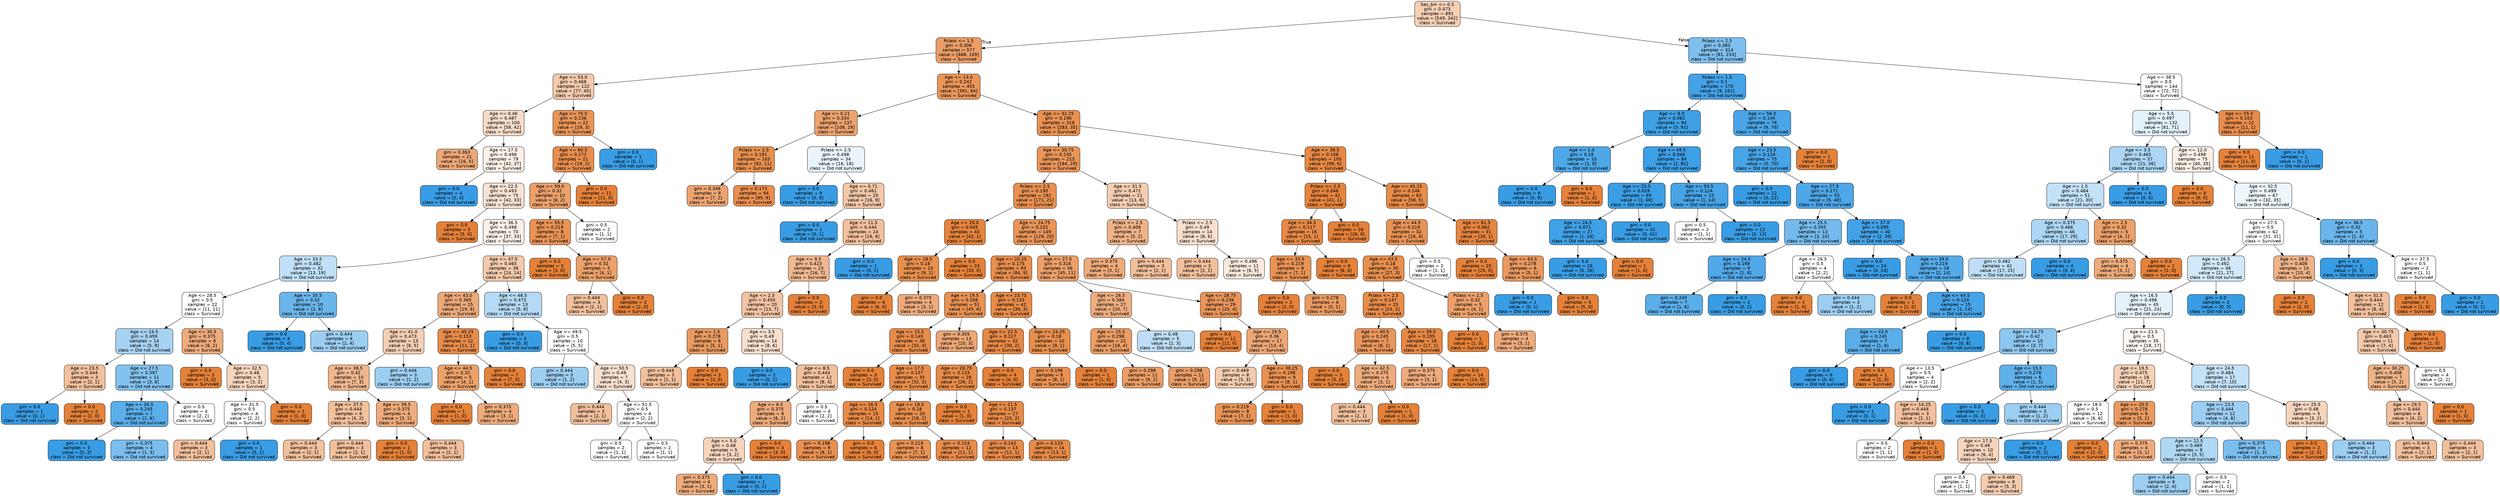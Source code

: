 digraph Tree {
node [shape=box, style="filled, rounded", color="black", fontname=helvetica] ;
edge [fontname=helvetica] ;
0 [label="Sex_bin <= 0.5\ngini = 0.473\nsamples = 891\nvalue = [549, 342]\nclass = Survived", fillcolor="#e5813960"] ;
1 [label="Pclass <= 1.5\ngini = 0.306\nsamples = 577\nvalue = [468, 109]\nclass = Survived", fillcolor="#e58139c4"] ;
0 -> 1 [labeldistance=2.5, labelangle=45, headlabel="True"] ;
2 [label="Age <= 53.0\ngini = 0.466\nsamples = 122\nvalue = [77, 45]\nclass = Survived", fillcolor="#e581396a"] ;
1 -> 2 ;
3 [label="Age <= 0.46\ngini = 0.487\nsamples = 100\nvalue = [58, 42]\nclass = Survived", fillcolor="#e5813946"] ;
2 -> 3 ;
4 [label="gini = 0.363\nsamples = 21\nvalue = [16, 5]\nclass = Survived", fillcolor="#e58139af"] ;
3 -> 4 ;
5 [label="Age <= 17.5\ngini = 0.498\nsamples = 79\nvalue = [42, 37]\nclass = Survived", fillcolor="#e581391e"] ;
3 -> 5 ;
6 [label="gini = 0.0\nsamples = 4\nvalue = [0, 4]\nclass = Did not survived", fillcolor="#399de5ff"] ;
5 -> 6 ;
7 [label="Age <= 22.5\ngini = 0.493\nsamples = 75\nvalue = [42, 33]\nclass = Survived", fillcolor="#e5813937"] ;
5 -> 7 ;
8 [label="gini = 0.0\nsamples = 5\nvalue = [5, 0]\nclass = Survived", fillcolor="#e58139ff"] ;
7 -> 8 ;
9 [label="Age <= 36.5\ngini = 0.498\nsamples = 70\nvalue = [37, 33]\nclass = Survived", fillcolor="#e581391c"] ;
7 -> 9 ;
10 [label="Age <= 33.5\ngini = 0.482\nsamples = 32\nvalue = [13, 19]\nclass = Did not survived", fillcolor="#399de551"] ;
9 -> 10 ;
11 [label="Age <= 28.5\ngini = 0.5\nsamples = 22\nvalue = [11, 11]\nclass = Survived", fillcolor="#e5813900"] ;
10 -> 11 ;
12 [label="Age <= 24.5\ngini = 0.459\nsamples = 14\nvalue = [5, 9]\nclass = Did not survived", fillcolor="#399de571"] ;
11 -> 12 ;
13 [label="Age <= 23.5\ngini = 0.444\nsamples = 3\nvalue = [2, 1]\nclass = Survived", fillcolor="#e581397f"] ;
12 -> 13 ;
14 [label="gini = 0.0\nsamples = 1\nvalue = [0, 1]\nclass = Did not survived", fillcolor="#399de5ff"] ;
13 -> 14 ;
15 [label="gini = 0.0\nsamples = 2\nvalue = [2, 0]\nclass = Survived", fillcolor="#e58139ff"] ;
13 -> 15 ;
16 [label="Age <= 27.5\ngini = 0.397\nsamples = 11\nvalue = [3, 8]\nclass = Did not survived", fillcolor="#399de59f"] ;
12 -> 16 ;
17 [label="Age <= 26.5\ngini = 0.245\nsamples = 7\nvalue = [1, 6]\nclass = Did not survived", fillcolor="#399de5d4"] ;
16 -> 17 ;
18 [label="gini = 0.0\nsamples = 3\nvalue = [0, 3]\nclass = Did not survived", fillcolor="#399de5ff"] ;
17 -> 18 ;
19 [label="gini = 0.375\nsamples = 4\nvalue = [1, 3]\nclass = Did not survived", fillcolor="#399de5aa"] ;
17 -> 19 ;
20 [label="gini = 0.5\nsamples = 4\nvalue = [2, 2]\nclass = Survived", fillcolor="#e5813900"] ;
16 -> 20 ;
21 [label="Age <= 30.5\ngini = 0.375\nsamples = 8\nvalue = [6, 2]\nclass = Survived", fillcolor="#e58139aa"] ;
11 -> 21 ;
22 [label="gini = 0.0\nsamples = 3\nvalue = [3, 0]\nclass = Survived", fillcolor="#e58139ff"] ;
21 -> 22 ;
23 [label="Age <= 32.5\ngini = 0.48\nsamples = 5\nvalue = [3, 2]\nclass = Survived", fillcolor="#e5813955"] ;
21 -> 23 ;
24 [label="Age <= 31.5\ngini = 0.5\nsamples = 4\nvalue = [2, 2]\nclass = Survived", fillcolor="#e5813900"] ;
23 -> 24 ;
25 [label="gini = 0.444\nsamples = 3\nvalue = [2, 1]\nclass = Survived", fillcolor="#e581397f"] ;
24 -> 25 ;
26 [label="gini = 0.0\nsamples = 1\nvalue = [0, 1]\nclass = Did not survived", fillcolor="#399de5ff"] ;
24 -> 26 ;
27 [label="gini = 0.0\nsamples = 1\nvalue = [1, 0]\nclass = Survived", fillcolor="#e58139ff"] ;
23 -> 27 ;
28 [label="Age <= 35.5\ngini = 0.32\nsamples = 10\nvalue = [2, 8]\nclass = Did not survived", fillcolor="#399de5bf"] ;
10 -> 28 ;
29 [label="gini = 0.0\nsamples = 4\nvalue = [0, 4]\nclass = Did not survived", fillcolor="#399de5ff"] ;
28 -> 29 ;
30 [label="gini = 0.444\nsamples = 6\nvalue = [2, 4]\nclass = Did not survived", fillcolor="#399de57f"] ;
28 -> 30 ;
31 [label="Age <= 47.5\ngini = 0.465\nsamples = 38\nvalue = [24, 14]\nclass = Survived", fillcolor="#e581396a"] ;
9 -> 31 ;
32 [label="Age <= 43.0\ngini = 0.365\nsamples = 25\nvalue = [19, 6]\nclass = Survived", fillcolor="#e58139ae"] ;
31 -> 32 ;
33 [label="Age <= 41.0\ngini = 0.473\nsamples = 13\nvalue = [8, 5]\nclass = Survived", fillcolor="#e5813960"] ;
32 -> 33 ;
34 [label="Age <= 38.5\ngini = 0.42\nsamples = 10\nvalue = [7, 3]\nclass = Survived", fillcolor="#e5813992"] ;
33 -> 34 ;
35 [label="Age <= 37.5\ngini = 0.444\nsamples = 6\nvalue = [4, 2]\nclass = Survived", fillcolor="#e581397f"] ;
34 -> 35 ;
36 [label="gini = 0.444\nsamples = 3\nvalue = [2, 1]\nclass = Survived", fillcolor="#e581397f"] ;
35 -> 36 ;
37 [label="gini = 0.444\nsamples = 3\nvalue = [2, 1]\nclass = Survived", fillcolor="#e581397f"] ;
35 -> 37 ;
38 [label="Age <= 39.5\ngini = 0.375\nsamples = 4\nvalue = [3, 1]\nclass = Survived", fillcolor="#e58139aa"] ;
34 -> 38 ;
39 [label="gini = 0.0\nsamples = 1\nvalue = [1, 0]\nclass = Survived", fillcolor="#e58139ff"] ;
38 -> 39 ;
40 [label="gini = 0.444\nsamples = 3\nvalue = [2, 1]\nclass = Survived", fillcolor="#e581397f"] ;
38 -> 40 ;
41 [label="gini = 0.444\nsamples = 3\nvalue = [1, 2]\nclass = Did not survived", fillcolor="#399de57f"] ;
33 -> 41 ;
42 [label="Age <= 45.25\ngini = 0.153\nsamples = 12\nvalue = [11, 1]\nclass = Survived", fillcolor="#e58139e8"] ;
32 -> 42 ;
43 [label="Age <= 44.5\ngini = 0.32\nsamples = 5\nvalue = [4, 1]\nclass = Survived", fillcolor="#e58139bf"] ;
42 -> 43 ;
44 [label="gini = 0.0\nsamples = 1\nvalue = [1, 0]\nclass = Survived", fillcolor="#e58139ff"] ;
43 -> 44 ;
45 [label="gini = 0.375\nsamples = 4\nvalue = [3, 1]\nclass = Survived", fillcolor="#e58139aa"] ;
43 -> 45 ;
46 [label="gini = 0.0\nsamples = 7\nvalue = [7, 0]\nclass = Survived", fillcolor="#e58139ff"] ;
42 -> 46 ;
47 [label="Age <= 48.5\ngini = 0.473\nsamples = 13\nvalue = [5, 8]\nclass = Did not survived", fillcolor="#399de560"] ;
31 -> 47 ;
48 [label="gini = 0.0\nsamples = 3\nvalue = [0, 3]\nclass = Did not survived", fillcolor="#399de5ff"] ;
47 -> 48 ;
49 [label="Age <= 49.5\ngini = 0.5\nsamples = 10\nvalue = [5, 5]\nclass = Survived", fillcolor="#e5813900"] ;
47 -> 49 ;
50 [label="gini = 0.444\nsamples = 3\nvalue = [1, 2]\nclass = Did not survived", fillcolor="#399de57f"] ;
49 -> 50 ;
51 [label="Age <= 50.5\ngini = 0.49\nsamples = 7\nvalue = [4, 3]\nclass = Survived", fillcolor="#e5813940"] ;
49 -> 51 ;
52 [label="gini = 0.444\nsamples = 3\nvalue = [2, 1]\nclass = Survived", fillcolor="#e581397f"] ;
51 -> 52 ;
53 [label="Age <= 51.5\ngini = 0.5\nsamples = 4\nvalue = [2, 2]\nclass = Survived", fillcolor="#e5813900"] ;
51 -> 53 ;
54 [label="gini = 0.5\nsamples = 2\nvalue = [1, 1]\nclass = Survived", fillcolor="#e5813900"] ;
53 -> 54 ;
55 [label="gini = 0.5\nsamples = 2\nvalue = [1, 1]\nclass = Survived", fillcolor="#e5813900"] ;
53 -> 55 ;
56 [label="Age <= 75.5\ngini = 0.236\nsamples = 22\nvalue = [19, 3]\nclass = Survived", fillcolor="#e58139d7"] ;
2 -> 56 ;
57 [label="Age <= 60.5\ngini = 0.172\nsamples = 21\nvalue = [19, 2]\nclass = Survived", fillcolor="#e58139e4"] ;
56 -> 57 ;
58 [label="Age <= 59.0\ngini = 0.32\nsamples = 10\nvalue = [8, 2]\nclass = Survived", fillcolor="#e58139bf"] ;
57 -> 58 ;
59 [label="Age <= 55.5\ngini = 0.219\nsamples = 8\nvalue = [7, 1]\nclass = Survived", fillcolor="#e58139db"] ;
58 -> 59 ;
60 [label="gini = 0.0\nsamples = 3\nvalue = [3, 0]\nclass = Survived", fillcolor="#e58139ff"] ;
59 -> 60 ;
61 [label="Age <= 57.0\ngini = 0.32\nsamples = 5\nvalue = [4, 1]\nclass = Survived", fillcolor="#e58139bf"] ;
59 -> 61 ;
62 [label="gini = 0.444\nsamples = 3\nvalue = [2, 1]\nclass = Survived", fillcolor="#e581397f"] ;
61 -> 62 ;
63 [label="gini = 0.0\nsamples = 2\nvalue = [2, 0]\nclass = Survived", fillcolor="#e58139ff"] ;
61 -> 63 ;
64 [label="gini = 0.5\nsamples = 2\nvalue = [1, 1]\nclass = Survived", fillcolor="#e5813900"] ;
58 -> 64 ;
65 [label="gini = 0.0\nsamples = 11\nvalue = [11, 0]\nclass = Survived", fillcolor="#e58139ff"] ;
57 -> 65 ;
66 [label="gini = 0.0\nsamples = 1\nvalue = [0, 1]\nclass = Did not survived", fillcolor="#399de5ff"] ;
56 -> 66 ;
67 [label="Age <= 13.0\ngini = 0.242\nsamples = 455\nvalue = [391, 64]\nclass = Survived", fillcolor="#e58139d5"] ;
1 -> 67 ;
68 [label="Age <= 0.21\ngini = 0.334\nsamples = 137\nvalue = [108, 29]\nclass = Survived", fillcolor="#e58139bb"] ;
67 -> 68 ;
69 [label="Pclass <= 2.5\ngini = 0.191\nsamples = 103\nvalue = [92, 11]\nclass = Survived", fillcolor="#e58139e1"] ;
68 -> 69 ;
70 [label="gini = 0.346\nsamples = 9\nvalue = [7, 2]\nclass = Survived", fillcolor="#e58139b6"] ;
69 -> 70 ;
71 [label="gini = 0.173\nsamples = 94\nvalue = [85, 9]\nclass = Survived", fillcolor="#e58139e4"] ;
69 -> 71 ;
72 [label="Pclass <= 2.5\ngini = 0.498\nsamples = 34\nvalue = [16, 18]\nclass = Did not survived", fillcolor="#399de51c"] ;
68 -> 72 ;
73 [label="gini = 0.0\nsamples = 9\nvalue = [0, 9]\nclass = Did not survived", fillcolor="#399de5ff"] ;
72 -> 73 ;
74 [label="Age <= 0.71\ngini = 0.461\nsamples = 25\nvalue = [16, 9]\nclass = Survived", fillcolor="#e5813970"] ;
72 -> 74 ;
75 [label="gini = 0.0\nsamples = 1\nvalue = [0, 1]\nclass = Did not survived", fillcolor="#399de5ff"] ;
74 -> 75 ;
76 [label="Age <= 11.5\ngini = 0.444\nsamples = 24\nvalue = [16, 8]\nclass = Survived", fillcolor="#e581397f"] ;
74 -> 76 ;
77 [label="Age <= 9.5\ngini = 0.423\nsamples = 23\nvalue = [16, 7]\nclass = Survived", fillcolor="#e581398f"] ;
76 -> 77 ;
78 [label="Age <= 2.5\ngini = 0.455\nsamples = 20\nvalue = [13, 7]\nclass = Survived", fillcolor="#e5813976"] ;
77 -> 78 ;
79 [label="Age <= 1.5\ngini = 0.278\nsamples = 6\nvalue = [5, 1]\nclass = Survived", fillcolor="#e58139cc"] ;
78 -> 79 ;
80 [label="gini = 0.444\nsamples = 3\nvalue = [2, 1]\nclass = Survived", fillcolor="#e581397f"] ;
79 -> 80 ;
81 [label="gini = 0.0\nsamples = 3\nvalue = [3, 0]\nclass = Survived", fillcolor="#e58139ff"] ;
79 -> 81 ;
82 [label="Age <= 3.5\ngini = 0.49\nsamples = 14\nvalue = [8, 6]\nclass = Survived", fillcolor="#e5813940"] ;
78 -> 82 ;
83 [label="gini = 0.0\nsamples = 2\nvalue = [0, 2]\nclass = Did not survived", fillcolor="#399de5ff"] ;
82 -> 83 ;
84 [label="Age <= 8.5\ngini = 0.444\nsamples = 12\nvalue = [8, 4]\nclass = Survived", fillcolor="#e581397f"] ;
82 -> 84 ;
85 [label="Age <= 6.5\ngini = 0.375\nsamples = 8\nvalue = [6, 2]\nclass = Survived", fillcolor="#e58139aa"] ;
84 -> 85 ;
86 [label="Age <= 5.0\ngini = 0.48\nsamples = 5\nvalue = [3, 2]\nclass = Survived", fillcolor="#e5813955"] ;
85 -> 86 ;
87 [label="gini = 0.375\nsamples = 4\nvalue = [3, 1]\nclass = Survived", fillcolor="#e58139aa"] ;
86 -> 87 ;
88 [label="gini = 0.0\nsamples = 1\nvalue = [0, 1]\nclass = Did not survived", fillcolor="#399de5ff"] ;
86 -> 88 ;
89 [label="gini = 0.0\nsamples = 3\nvalue = [3, 0]\nclass = Survived", fillcolor="#e58139ff"] ;
85 -> 89 ;
90 [label="gini = 0.5\nsamples = 4\nvalue = [2, 2]\nclass = Survived", fillcolor="#e5813900"] ;
84 -> 90 ;
91 [label="gini = 0.0\nsamples = 3\nvalue = [3, 0]\nclass = Survived", fillcolor="#e58139ff"] ;
77 -> 91 ;
92 [label="gini = 0.0\nsamples = 1\nvalue = [0, 1]\nclass = Did not survived", fillcolor="#399de5ff"] ;
76 -> 92 ;
93 [label="Age <= 32.25\ngini = 0.196\nsamples = 318\nvalue = [283, 35]\nclass = Survived", fillcolor="#e58139df"] ;
67 -> 93 ;
94 [label="Age <= 30.75\ngini = 0.235\nsamples = 213\nvalue = [184, 29]\nclass = Survived", fillcolor="#e58139d7"] ;
93 -> 94 ;
95 [label="Pclass <= 2.5\ngini = 0.195\nsamples = 192\nvalue = [171, 21]\nclass = Survived", fillcolor="#e58139e0"] ;
94 -> 95 ;
96 [label="Age <= 20.0\ngini = 0.045\nsamples = 43\nvalue = [42, 1]\nclass = Survived", fillcolor="#e58139f9"] ;
95 -> 96 ;
97 [label="Age <= 18.5\ngini = 0.18\nsamples = 10\nvalue = [9, 1]\nclass = Survived", fillcolor="#e58139e3"] ;
96 -> 97 ;
98 [label="gini = 0.0\nsamples = 6\nvalue = [6, 0]\nclass = Survived", fillcolor="#e58139ff"] ;
97 -> 98 ;
99 [label="gini = 0.375\nsamples = 4\nvalue = [3, 1]\nclass = Survived", fillcolor="#e58139aa"] ;
97 -> 99 ;
100 [label="gini = 0.0\nsamples = 33\nvalue = [33, 0]\nclass = Survived", fillcolor="#e58139ff"] ;
96 -> 100 ;
101 [label="Age <= 24.75\ngini = 0.232\nsamples = 149\nvalue = [129, 20]\nclass = Survived", fillcolor="#e58139d7"] ;
95 -> 101 ;
102 [label="Age <= 20.25\ngini = 0.175\nsamples = 93\nvalue = [84, 9]\nclass = Survived", fillcolor="#e58139e4"] ;
101 -> 102 ;
103 [label="Age <= 19.5\ngini = 0.208\nsamples = 51\nvalue = [45, 6]\nclass = Survived", fillcolor="#e58139dd"] ;
102 -> 103 ;
104 [label="Age <= 15.5\ngini = 0.145\nsamples = 38\nvalue = [35, 3]\nclass = Survived", fillcolor="#e58139e9"] ;
103 -> 104 ;
105 [label="gini = 0.0\nsamples = 3\nvalue = [3, 0]\nclass = Survived", fillcolor="#e58139ff"] ;
104 -> 105 ;
106 [label="Age <= 17.5\ngini = 0.157\nsamples = 35\nvalue = [32, 3]\nclass = Survived", fillcolor="#e58139e7"] ;
104 -> 106 ;
107 [label="Age <= 16.5\ngini = 0.124\nsamples = 15\nvalue = [14, 1]\nclass = Survived", fillcolor="#e58139ed"] ;
106 -> 107 ;
108 [label="gini = 0.198\nsamples = 9\nvalue = [8, 1]\nclass = Survived", fillcolor="#e58139df"] ;
107 -> 108 ;
109 [label="gini = 0.0\nsamples = 6\nvalue = [6, 0]\nclass = Survived", fillcolor="#e58139ff"] ;
107 -> 109 ;
110 [label="Age <= 18.5\ngini = 0.18\nsamples = 20\nvalue = [18, 2]\nclass = Survived", fillcolor="#e58139e3"] ;
106 -> 110 ;
111 [label="gini = 0.219\nsamples = 8\nvalue = [7, 1]\nclass = Survived", fillcolor="#e58139db"] ;
110 -> 111 ;
112 [label="gini = 0.153\nsamples = 12\nvalue = [11, 1]\nclass = Survived", fillcolor="#e58139e8"] ;
110 -> 112 ;
113 [label="gini = 0.355\nsamples = 13\nvalue = [10, 3]\nclass = Survived", fillcolor="#e58139b3"] ;
103 -> 113 ;
114 [label="Age <= 23.75\ngini = 0.133\nsamples = 42\nvalue = [39, 3]\nclass = Survived", fillcolor="#e58139eb"] ;
102 -> 114 ;
115 [label="Age <= 22.5\ngini = 0.117\nsamples = 32\nvalue = [30, 2]\nclass = Survived", fillcolor="#e58139ee"] ;
114 -> 115 ;
116 [label="Age <= 20.75\ngini = 0.133\nsamples = 28\nvalue = [26, 2]\nclass = Survived", fillcolor="#e58139eb"] ;
115 -> 116 ;
117 [label="gini = 0.0\nsamples = 1\nvalue = [1, 0]\nclass = Survived", fillcolor="#e58139ff"] ;
116 -> 117 ;
118 [label="Age <= 21.5\ngini = 0.137\nsamples = 27\nvalue = [25, 2]\nclass = Survived", fillcolor="#e58139eb"] ;
116 -> 118 ;
119 [label="gini = 0.142\nsamples = 13\nvalue = [12, 1]\nclass = Survived", fillcolor="#e58139ea"] ;
118 -> 119 ;
120 [label="gini = 0.133\nsamples = 14\nvalue = [13, 1]\nclass = Survived", fillcolor="#e58139eb"] ;
118 -> 120 ;
121 [label="gini = 0.0\nsamples = 4\nvalue = [4, 0]\nclass = Survived", fillcolor="#e58139ff"] ;
115 -> 121 ;
122 [label="Age <= 24.25\ngini = 0.18\nsamples = 10\nvalue = [9, 1]\nclass = Survived", fillcolor="#e58139e3"] ;
114 -> 122 ;
123 [label="gini = 0.198\nsamples = 9\nvalue = [8, 1]\nclass = Survived", fillcolor="#e58139df"] ;
122 -> 123 ;
124 [label="gini = 0.0\nsamples = 1\nvalue = [1, 0]\nclass = Survived", fillcolor="#e58139ff"] ;
122 -> 124 ;
125 [label="Age <= 27.5\ngini = 0.316\nsamples = 56\nvalue = [45, 11]\nclass = Survived", fillcolor="#e58139c1"] ;
101 -> 125 ;
126 [label="Age <= 26.5\ngini = 0.384\nsamples = 27\nvalue = [20, 7]\nclass = Survived", fillcolor="#e58139a6"] ;
125 -> 126 ;
127 [label="Age <= 25.5\ngini = 0.298\nsamples = 22\nvalue = [18, 4]\nclass = Survived", fillcolor="#e58139c6"] ;
126 -> 127 ;
128 [label="gini = 0.298\nsamples = 11\nvalue = [9, 2]\nclass = Survived", fillcolor="#e58139c6"] ;
127 -> 128 ;
129 [label="gini = 0.298\nsamples = 11\nvalue = [9, 2]\nclass = Survived", fillcolor="#e58139c6"] ;
127 -> 129 ;
130 [label="gini = 0.48\nsamples = 5\nvalue = [2, 3]\nclass = Did not survived", fillcolor="#399de555"] ;
126 -> 130 ;
131 [label="Age <= 28.75\ngini = 0.238\nsamples = 29\nvalue = [25, 4]\nclass = Survived", fillcolor="#e58139d6"] ;
125 -> 131 ;
132 [label="gini = 0.0\nsamples = 12\nvalue = [12, 0]\nclass = Survived", fillcolor="#e58139ff"] ;
131 -> 132 ;
133 [label="Age <= 29.5\ngini = 0.36\nsamples = 17\nvalue = [13, 4]\nclass = Survived", fillcolor="#e58139b1"] ;
131 -> 133 ;
134 [label="gini = 0.469\nsamples = 8\nvalue = [5, 3]\nclass = Survived", fillcolor="#e5813966"] ;
133 -> 134 ;
135 [label="Age <= 30.25\ngini = 0.198\nsamples = 9\nvalue = [8, 1]\nclass = Survived", fillcolor="#e58139df"] ;
133 -> 135 ;
136 [label="gini = 0.219\nsamples = 8\nvalue = [7, 1]\nclass = Survived", fillcolor="#e58139db"] ;
135 -> 136 ;
137 [label="gini = 0.0\nsamples = 1\nvalue = [1, 0]\nclass = Survived", fillcolor="#e58139ff"] ;
135 -> 137 ;
138 [label="Age <= 31.5\ngini = 0.472\nsamples = 21\nvalue = [13, 8]\nclass = Survived", fillcolor="#e5813962"] ;
94 -> 138 ;
139 [label="Pclass <= 2.5\ngini = 0.408\nsamples = 7\nvalue = [5, 2]\nclass = Survived", fillcolor="#e5813999"] ;
138 -> 139 ;
140 [label="gini = 0.375\nsamples = 4\nvalue = [3, 1]\nclass = Survived", fillcolor="#e58139aa"] ;
139 -> 140 ;
141 [label="gini = 0.444\nsamples = 3\nvalue = [2, 1]\nclass = Survived", fillcolor="#e581397f"] ;
139 -> 141 ;
142 [label="Pclass <= 2.5\ngini = 0.49\nsamples = 14\nvalue = [8, 6]\nclass = Survived", fillcolor="#e5813940"] ;
138 -> 142 ;
143 [label="gini = 0.444\nsamples = 3\nvalue = [2, 1]\nclass = Survived", fillcolor="#e581397f"] ;
142 -> 143 ;
144 [label="gini = 0.496\nsamples = 11\nvalue = [6, 5]\nclass = Survived", fillcolor="#e581392a"] ;
142 -> 144 ;
145 [label="Age <= 38.5\ngini = 0.108\nsamples = 105\nvalue = [99, 6]\nclass = Survived", fillcolor="#e58139f0"] ;
93 -> 145 ;
146 [label="Pclass <= 2.5\ngini = 0.046\nsamples = 42\nvalue = [41, 1]\nclass = Survived", fillcolor="#e58139f9"] ;
145 -> 146 ;
147 [label="Age <= 34.5\ngini = 0.117\nsamples = 16\nvalue = [15, 1]\nclass = Survived", fillcolor="#e58139ee"] ;
146 -> 147 ;
148 [label="Age <= 33.5\ngini = 0.219\nsamples = 8\nvalue = [7, 1]\nclass = Survived", fillcolor="#e58139db"] ;
147 -> 148 ;
149 [label="gini = 0.0\nsamples = 2\nvalue = [2, 0]\nclass = Survived", fillcolor="#e58139ff"] ;
148 -> 149 ;
150 [label="gini = 0.278\nsamples = 6\nvalue = [5, 1]\nclass = Survived", fillcolor="#e58139cc"] ;
148 -> 150 ;
151 [label="gini = 0.0\nsamples = 8\nvalue = [8, 0]\nclass = Survived", fillcolor="#e58139ff"] ;
147 -> 151 ;
152 [label="gini = 0.0\nsamples = 26\nvalue = [26, 0]\nclass = Survived", fillcolor="#e58139ff"] ;
146 -> 152 ;
153 [label="Age <= 45.25\ngini = 0.146\nsamples = 63\nvalue = [58, 5]\nclass = Survived", fillcolor="#e58139e9"] ;
145 -> 153 ;
154 [label="Age <= 44.5\ngini = 0.219\nsamples = 32\nvalue = [28, 4]\nclass = Survived", fillcolor="#e58139db"] ;
153 -> 154 ;
155 [label="Age <= 43.5\ngini = 0.18\nsamples = 30\nvalue = [27, 3]\nclass = Survived", fillcolor="#e58139e3"] ;
154 -> 155 ;
156 [label="Pclass <= 2.5\ngini = 0.147\nsamples = 25\nvalue = [23, 2]\nclass = Survived", fillcolor="#e58139e9"] ;
155 -> 156 ;
157 [label="Age <= 40.5\ngini = 0.245\nsamples = 7\nvalue = [6, 1]\nclass = Survived", fillcolor="#e58139d4"] ;
156 -> 157 ;
158 [label="gini = 0.0\nsamples = 3\nvalue = [3, 0]\nclass = Survived", fillcolor="#e58139ff"] ;
157 -> 158 ;
159 [label="Age <= 42.5\ngini = 0.375\nsamples = 4\nvalue = [3, 1]\nclass = Survived", fillcolor="#e58139aa"] ;
157 -> 159 ;
160 [label="gini = 0.444\nsamples = 3\nvalue = [2, 1]\nclass = Survived", fillcolor="#e581397f"] ;
159 -> 160 ;
161 [label="gini = 0.0\nsamples = 1\nvalue = [1, 0]\nclass = Survived", fillcolor="#e58139ff"] ;
159 -> 161 ;
162 [label="Age <= 39.5\ngini = 0.105\nsamples = 18\nvalue = [17, 1]\nclass = Survived", fillcolor="#e58139f0"] ;
156 -> 162 ;
163 [label="gini = 0.375\nsamples = 4\nvalue = [3, 1]\nclass = Survived", fillcolor="#e58139aa"] ;
162 -> 163 ;
164 [label="gini = 0.0\nsamples = 14\nvalue = [14, 0]\nclass = Survived", fillcolor="#e58139ff"] ;
162 -> 164 ;
165 [label="Pclass <= 2.5\ngini = 0.32\nsamples = 5\nvalue = [4, 1]\nclass = Survived", fillcolor="#e58139bf"] ;
155 -> 165 ;
166 [label="gini = 0.0\nsamples = 1\nvalue = [1, 0]\nclass = Survived", fillcolor="#e58139ff"] ;
165 -> 166 ;
167 [label="gini = 0.375\nsamples = 4\nvalue = [3, 1]\nclass = Survived", fillcolor="#e58139aa"] ;
165 -> 167 ;
168 [label="gini = 0.5\nsamples = 2\nvalue = [1, 1]\nclass = Survived", fillcolor="#e5813900"] ;
154 -> 168 ;
169 [label="Age <= 61.5\ngini = 0.062\nsamples = 31\nvalue = [30, 1]\nclass = Survived", fillcolor="#e58139f6"] ;
153 -> 169 ;
170 [label="gini = 0.0\nsamples = 25\nvalue = [25, 0]\nclass = Survived", fillcolor="#e58139ff"] ;
169 -> 170 ;
171 [label="Age <= 63.5\ngini = 0.278\nsamples = 6\nvalue = [5, 1]\nclass = Survived", fillcolor="#e58139cc"] ;
169 -> 171 ;
172 [label="gini = 0.0\nsamples = 1\nvalue = [0, 1]\nclass = Did not survived", fillcolor="#399de5ff"] ;
171 -> 172 ;
173 [label="gini = 0.0\nsamples = 5\nvalue = [5, 0]\nclass = Survived", fillcolor="#e58139ff"] ;
171 -> 173 ;
174 [label="Pclass <= 2.5\ngini = 0.383\nsamples = 314\nvalue = [81, 233]\nclass = Did not survived", fillcolor="#399de5a6"] ;
0 -> 174 [labeldistance=2.5, labelangle=-45, headlabel="False"] ;
175 [label="Pclass <= 1.5\ngini = 0.1\nsamples = 170\nvalue = [9, 161]\nclass = Did not survived", fillcolor="#399de5f1"] ;
174 -> 175 ;
176 [label="Age <= 8.0\ngini = 0.062\nsamples = 94\nvalue = [3, 91]\nclass = Did not survived", fillcolor="#399de5f7"] ;
175 -> 176 ;
177 [label="Age <= 1.0\ngini = 0.18\nsamples = 10\nvalue = [1, 9]\nclass = Did not survived", fillcolor="#399de5e3"] ;
176 -> 177 ;
178 [label="gini = 0.0\nsamples = 9\nvalue = [0, 9]\nclass = Did not survived", fillcolor="#399de5ff"] ;
177 -> 178 ;
179 [label="gini = 0.0\nsamples = 1\nvalue = [1, 0]\nclass = Survived", fillcolor="#e58139ff"] ;
177 -> 179 ;
180 [label="Age <= 49.5\ngini = 0.046\nsamples = 84\nvalue = [2, 82]\nclass = Did not survived", fillcolor="#399de5f9"] ;
176 -> 180 ;
181 [label="Age <= 25.5\ngini = 0.029\nsamples = 69\nvalue = [1, 68]\nclass = Did not survived", fillcolor="#399de5fb"] ;
180 -> 181 ;
182 [label="Age <= 24.5\ngini = 0.071\nsamples = 27\nvalue = [1, 26]\nclass = Did not survived", fillcolor="#399de5f5"] ;
181 -> 182 ;
183 [label="gini = 0.0\nsamples = 26\nvalue = [0, 26]\nclass = Did not survived", fillcolor="#399de5ff"] ;
182 -> 183 ;
184 [label="gini = 0.0\nsamples = 1\nvalue = [1, 0]\nclass = Survived", fillcolor="#e58139ff"] ;
182 -> 184 ;
185 [label="gini = 0.0\nsamples = 42\nvalue = [0, 42]\nclass = Did not survived", fillcolor="#399de5ff"] ;
181 -> 185 ;
186 [label="Age <= 50.5\ngini = 0.124\nsamples = 15\nvalue = [1, 14]\nclass = Did not survived", fillcolor="#399de5ed"] ;
180 -> 186 ;
187 [label="gini = 0.5\nsamples = 2\nvalue = [1, 1]\nclass = Survived", fillcolor="#e5813900"] ;
186 -> 187 ;
188 [label="gini = 0.0\nsamples = 13\nvalue = [0, 13]\nclass = Did not survived", fillcolor="#399de5ff"] ;
186 -> 188 ;
189 [label="Age <= 56.0\ngini = 0.145\nsamples = 76\nvalue = [6, 70]\nclass = Did not survived", fillcolor="#399de5e9"] ;
175 -> 189 ;
190 [label="Age <= 23.5\ngini = 0.124\nsamples = 75\nvalue = [5, 70]\nclass = Did not survived", fillcolor="#399de5ed"] ;
189 -> 190 ;
191 [label="gini = 0.0\nsamples = 22\nvalue = [0, 22]\nclass = Did not survived", fillcolor="#399de5ff"] ;
190 -> 191 ;
192 [label="Age <= 27.5\ngini = 0.171\nsamples = 53\nvalue = [5, 48]\nclass = Did not survived", fillcolor="#399de5e4"] ;
190 -> 192 ;
193 [label="Age <= 25.5\ngini = 0.355\nsamples = 13\nvalue = [3, 10]\nclass = Did not survived", fillcolor="#399de5b3"] ;
192 -> 193 ;
194 [label="Age <= 24.5\ngini = 0.198\nsamples = 9\nvalue = [1, 8]\nclass = Did not survived", fillcolor="#399de5df"] ;
193 -> 194 ;
195 [label="gini = 0.245\nsamples = 7\nvalue = [1, 6]\nclass = Did not survived", fillcolor="#399de5d4"] ;
194 -> 195 ;
196 [label="gini = 0.0\nsamples = 2\nvalue = [0, 2]\nclass = Did not survived", fillcolor="#399de5ff"] ;
194 -> 196 ;
197 [label="Age <= 26.5\ngini = 0.5\nsamples = 4\nvalue = [2, 2]\nclass = Survived", fillcolor="#e5813900"] ;
193 -> 197 ;
198 [label="gini = 0.0\nsamples = 1\nvalue = [1, 0]\nclass = Survived", fillcolor="#e58139ff"] ;
197 -> 198 ;
199 [label="gini = 0.444\nsamples = 3\nvalue = [1, 2]\nclass = Did not survived", fillcolor="#399de57f"] ;
197 -> 199 ;
200 [label="Age <= 37.0\ngini = 0.095\nsamples = 40\nvalue = [2, 38]\nclass = Did not survived", fillcolor="#399de5f2"] ;
192 -> 200 ;
201 [label="gini = 0.0\nsamples = 24\nvalue = [0, 24]\nclass = Did not survived", fillcolor="#399de5ff"] ;
200 -> 201 ;
202 [label="Age <= 39.0\ngini = 0.219\nsamples = 16\nvalue = [2, 14]\nclass = Did not survived", fillcolor="#399de5db"] ;
200 -> 202 ;
203 [label="gini = 0.0\nsamples = 1\nvalue = [1, 0]\nclass = Survived", fillcolor="#e58139ff"] ;
202 -> 203 ;
204 [label="Age <= 44.5\ngini = 0.124\nsamples = 15\nvalue = [1, 14]\nclass = Did not survived", fillcolor="#399de5ed"] ;
202 -> 204 ;
205 [label="Age <= 43.0\ngini = 0.245\nsamples = 7\nvalue = [1, 6]\nclass = Did not survived", fillcolor="#399de5d4"] ;
204 -> 205 ;
206 [label="gini = 0.0\nsamples = 6\nvalue = [0, 6]\nclass = Did not survived", fillcolor="#399de5ff"] ;
205 -> 206 ;
207 [label="gini = 0.0\nsamples = 1\nvalue = [1, 0]\nclass = Survived", fillcolor="#e58139ff"] ;
205 -> 207 ;
208 [label="gini = 0.0\nsamples = 8\nvalue = [0, 8]\nclass = Did not survived", fillcolor="#399de5ff"] ;
204 -> 208 ;
209 [label="gini = 0.0\nsamples = 1\nvalue = [1, 0]\nclass = Survived", fillcolor="#e58139ff"] ;
189 -> 209 ;
210 [label="Age <= 38.5\ngini = 0.5\nsamples = 144\nvalue = [72, 72]\nclass = Survived", fillcolor="#e5813900"] ;
174 -> 210 ;
211 [label="Age <= 5.5\ngini = 0.497\nsamples = 132\nvalue = [61, 71]\nclass = Did not survived", fillcolor="#399de524"] ;
210 -> 211 ;
212 [label="Age <= 3.5\ngini = 0.465\nsamples = 57\nvalue = [21, 36]\nclass = Did not survived", fillcolor="#399de56a"] ;
211 -> 212 ;
213 [label="Age <= 1.5\ngini = 0.484\nsamples = 51\nvalue = [21, 30]\nclass = Did not survived", fillcolor="#399de54d"] ;
212 -> 213 ;
214 [label="Age <= 0.375\ngini = 0.466\nsamples = 46\nvalue = [17, 29]\nclass = Did not survived", fillcolor="#399de56a"] ;
213 -> 214 ;
215 [label="gini = 0.482\nsamples = 42\nvalue = [17, 25]\nclass = Did not survived", fillcolor="#399de552"] ;
214 -> 215 ;
216 [label="gini = 0.0\nsamples = 4\nvalue = [0, 4]\nclass = Did not survived", fillcolor="#399de5ff"] ;
214 -> 216 ;
217 [label="Age <= 2.5\ngini = 0.32\nsamples = 5\nvalue = [4, 1]\nclass = Survived", fillcolor="#e58139bf"] ;
213 -> 217 ;
218 [label="gini = 0.375\nsamples = 4\nvalue = [3, 1]\nclass = Survived", fillcolor="#e58139aa"] ;
217 -> 218 ;
219 [label="gini = 0.0\nsamples = 1\nvalue = [1, 0]\nclass = Survived", fillcolor="#e58139ff"] ;
217 -> 219 ;
220 [label="gini = 0.0\nsamples = 6\nvalue = [0, 6]\nclass = Did not survived", fillcolor="#399de5ff"] ;
212 -> 220 ;
221 [label="Age <= 12.0\ngini = 0.498\nsamples = 75\nvalue = [40, 35]\nclass = Survived", fillcolor="#e5813920"] ;
211 -> 221 ;
222 [label="gini = 0.0\nsamples = 8\nvalue = [8, 0]\nclass = Survived", fillcolor="#e58139ff"] ;
221 -> 222 ;
223 [label="Age <= 32.5\ngini = 0.499\nsamples = 67\nvalue = [32, 35]\nclass = Did not survived", fillcolor="#399de516"] ;
221 -> 223 ;
224 [label="Age <= 27.5\ngini = 0.5\nsamples = 62\nvalue = [31, 31]\nclass = Survived", fillcolor="#e5813900"] ;
223 -> 224 ;
225 [label="Age <= 26.5\ngini = 0.492\nsamples = 48\nvalue = [21, 27]\nclass = Did not survived", fillcolor="#399de539"] ;
224 -> 225 ;
226 [label="Age <= 16.5\ngini = 0.498\nsamples = 45\nvalue = [21, 24]\nclass = Did not survived", fillcolor="#399de520"] ;
225 -> 226 ;
227 [label="Age <= 14.75\ngini = 0.42\nsamples = 10\nvalue = [3, 7]\nclass = Did not survived", fillcolor="#399de592"] ;
226 -> 227 ;
228 [label="Age <= 13.5\ngini = 0.5\nsamples = 4\nvalue = [2, 2]\nclass = Survived", fillcolor="#e5813900"] ;
227 -> 228 ;
229 [label="gini = 0.0\nsamples = 1\nvalue = [0, 1]\nclass = Did not survived", fillcolor="#399de5ff"] ;
228 -> 229 ;
230 [label="Age <= 14.25\ngini = 0.444\nsamples = 3\nvalue = [2, 1]\nclass = Survived", fillcolor="#e581397f"] ;
228 -> 230 ;
231 [label="gini = 0.5\nsamples = 2\nvalue = [1, 1]\nclass = Survived", fillcolor="#e5813900"] ;
230 -> 231 ;
232 [label="gini = 0.0\nsamples = 1\nvalue = [1, 0]\nclass = Survived", fillcolor="#e58139ff"] ;
230 -> 232 ;
233 [label="Age <= 15.5\ngini = 0.278\nsamples = 6\nvalue = [1, 5]\nclass = Did not survived", fillcolor="#399de5cc"] ;
227 -> 233 ;
234 [label="gini = 0.0\nsamples = 3\nvalue = [0, 3]\nclass = Did not survived", fillcolor="#399de5ff"] ;
233 -> 234 ;
235 [label="gini = 0.444\nsamples = 3\nvalue = [1, 2]\nclass = Did not survived", fillcolor="#399de57f"] ;
233 -> 235 ;
236 [label="Age <= 21.5\ngini = 0.5\nsamples = 35\nvalue = [18, 17]\nclass = Survived", fillcolor="#e581390e"] ;
226 -> 236 ;
237 [label="Age <= 19.5\ngini = 0.475\nsamples = 18\nvalue = [11, 7]\nclass = Survived", fillcolor="#e581395d"] ;
236 -> 237 ;
238 [label="Age <= 18.5\ngini = 0.5\nsamples = 12\nvalue = [6, 6]\nclass = Survived", fillcolor="#e5813900"] ;
237 -> 238 ;
239 [label="Age <= 17.5\ngini = 0.48\nsamples = 10\nvalue = [6, 4]\nclass = Survived", fillcolor="#e5813955"] ;
238 -> 239 ;
240 [label="gini = 0.5\nsamples = 2\nvalue = [1, 1]\nclass = Survived", fillcolor="#e5813900"] ;
239 -> 240 ;
241 [label="gini = 0.469\nsamples = 8\nvalue = [5, 3]\nclass = Survived", fillcolor="#e5813966"] ;
239 -> 241 ;
242 [label="gini = 0.0\nsamples = 2\nvalue = [0, 2]\nclass = Did not survived", fillcolor="#399de5ff"] ;
238 -> 242 ;
243 [label="Age <= 20.5\ngini = 0.278\nsamples = 6\nvalue = [5, 1]\nclass = Survived", fillcolor="#e58139cc"] ;
237 -> 243 ;
244 [label="gini = 0.0\nsamples = 2\nvalue = [2, 0]\nclass = Survived", fillcolor="#e58139ff"] ;
243 -> 244 ;
245 [label="gini = 0.375\nsamples = 4\nvalue = [3, 1]\nclass = Survived", fillcolor="#e58139aa"] ;
243 -> 245 ;
246 [label="Age <= 24.5\ngini = 0.484\nsamples = 17\nvalue = [7, 10]\nclass = Did not survived", fillcolor="#399de54d"] ;
236 -> 246 ;
247 [label="Age <= 23.5\ngini = 0.444\nsamples = 12\nvalue = [4, 8]\nclass = Did not survived", fillcolor="#399de57f"] ;
246 -> 247 ;
248 [label="Age <= 22.5\ngini = 0.469\nsamples = 8\nvalue = [3, 5]\nclass = Did not survived", fillcolor="#399de566"] ;
247 -> 248 ;
249 [label="gini = 0.444\nsamples = 6\nvalue = [2, 4]\nclass = Did not survived", fillcolor="#399de57f"] ;
248 -> 249 ;
250 [label="gini = 0.5\nsamples = 2\nvalue = [1, 1]\nclass = Survived", fillcolor="#e5813900"] ;
248 -> 250 ;
251 [label="gini = 0.375\nsamples = 4\nvalue = [1, 3]\nclass = Did not survived", fillcolor="#399de5aa"] ;
247 -> 251 ;
252 [label="Age <= 25.5\ngini = 0.48\nsamples = 5\nvalue = [3, 2]\nclass = Survived", fillcolor="#e5813955"] ;
246 -> 252 ;
253 [label="gini = 0.0\nsamples = 2\nvalue = [2, 0]\nclass = Survived", fillcolor="#e58139ff"] ;
252 -> 253 ;
254 [label="gini = 0.444\nsamples = 3\nvalue = [1, 2]\nclass = Did not survived", fillcolor="#399de57f"] ;
252 -> 254 ;
255 [label="gini = 0.0\nsamples = 3\nvalue = [0, 3]\nclass = Did not survived", fillcolor="#399de5ff"] ;
225 -> 255 ;
256 [label="Age <= 28.5\ngini = 0.408\nsamples = 14\nvalue = [10, 4]\nclass = Survived", fillcolor="#e5813999"] ;
224 -> 256 ;
257 [label="gini = 0.0\nsamples = 2\nvalue = [2, 0]\nclass = Survived", fillcolor="#e58139ff"] ;
256 -> 257 ;
258 [label="Age <= 31.5\ngini = 0.444\nsamples = 12\nvalue = [8, 4]\nclass = Survived", fillcolor="#e581397f"] ;
256 -> 258 ;
259 [label="Age <= 30.75\ngini = 0.463\nsamples = 11\nvalue = [7, 4]\nclass = Survived", fillcolor="#e581396d"] ;
258 -> 259 ;
260 [label="Age <= 30.25\ngini = 0.408\nsamples = 7\nvalue = [5, 2]\nclass = Survived", fillcolor="#e5813999"] ;
259 -> 260 ;
261 [label="Age <= 29.5\ngini = 0.444\nsamples = 6\nvalue = [4, 2]\nclass = Survived", fillcolor="#e581397f"] ;
260 -> 261 ;
262 [label="gini = 0.444\nsamples = 3\nvalue = [2, 1]\nclass = Survived", fillcolor="#e581397f"] ;
261 -> 262 ;
263 [label="gini = 0.444\nsamples = 3\nvalue = [2, 1]\nclass = Survived", fillcolor="#e581397f"] ;
261 -> 263 ;
264 [label="gini = 0.0\nsamples = 1\nvalue = [1, 0]\nclass = Survived", fillcolor="#e58139ff"] ;
260 -> 264 ;
265 [label="gini = 0.5\nsamples = 4\nvalue = [2, 2]\nclass = Survived", fillcolor="#e5813900"] ;
259 -> 265 ;
266 [label="gini = 0.0\nsamples = 1\nvalue = [1, 0]\nclass = Survived", fillcolor="#e58139ff"] ;
258 -> 266 ;
267 [label="Age <= 36.5\ngini = 0.32\nsamples = 5\nvalue = [1, 4]\nclass = Did not survived", fillcolor="#399de5bf"] ;
223 -> 267 ;
268 [label="gini = 0.0\nsamples = 3\nvalue = [0, 3]\nclass = Did not survived", fillcolor="#399de5ff"] ;
267 -> 268 ;
269 [label="Age <= 37.5\ngini = 0.5\nsamples = 2\nvalue = [1, 1]\nclass = Survived", fillcolor="#e5813900"] ;
267 -> 269 ;
270 [label="gini = 0.0\nsamples = 1\nvalue = [1, 0]\nclass = Survived", fillcolor="#e58139ff"] ;
269 -> 270 ;
271 [label="gini = 0.0\nsamples = 1\nvalue = [0, 1]\nclass = Did not survived", fillcolor="#399de5ff"] ;
269 -> 271 ;
272 [label="Age <= 55.5\ngini = 0.153\nsamples = 12\nvalue = [11, 1]\nclass = Survived", fillcolor="#e58139e8"] ;
210 -> 272 ;
273 [label="gini = 0.0\nsamples = 11\nvalue = [11, 0]\nclass = Survived", fillcolor="#e58139ff"] ;
272 -> 273 ;
274 [label="gini = 0.0\nsamples = 1\nvalue = [0, 1]\nclass = Did not survived", fillcolor="#399de5ff"] ;
272 -> 274 ;
}